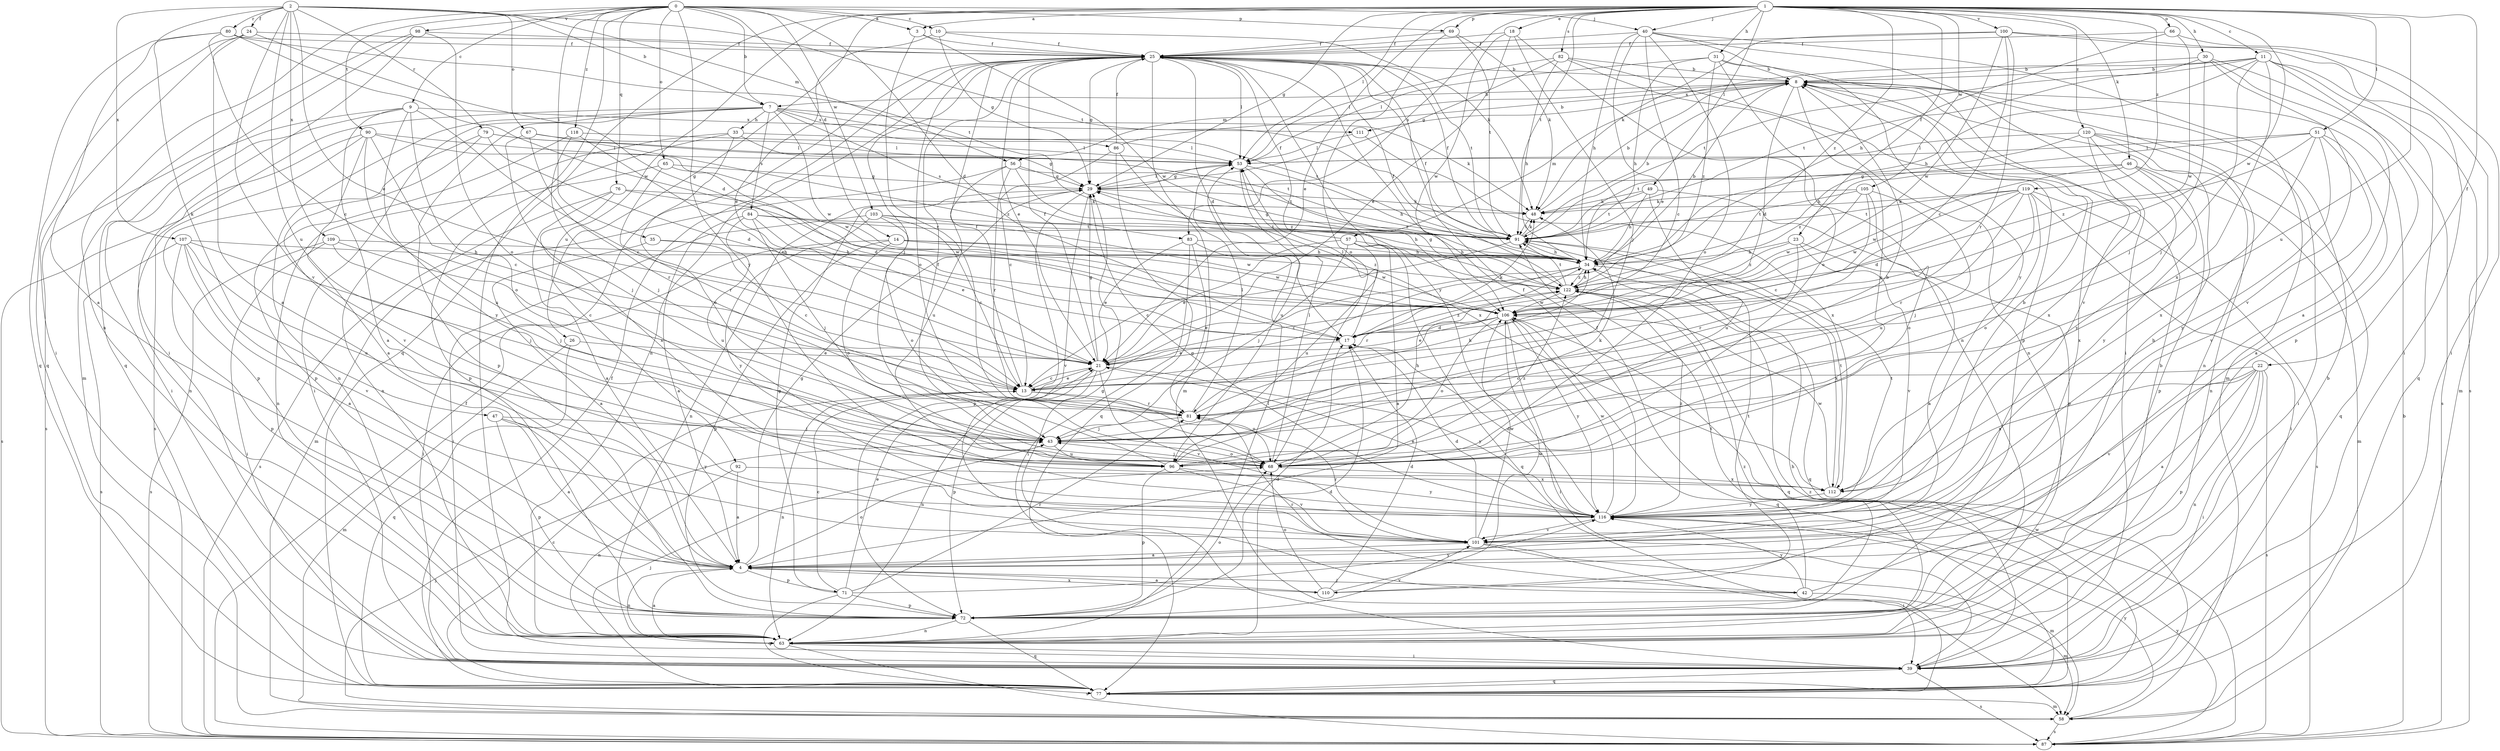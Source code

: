 strict digraph  {
0;
1;
2;
3;
4;
7;
8;
9;
10;
11;
13;
14;
17;
18;
21;
22;
23;
24;
25;
26;
29;
30;
31;
33;
34;
35;
39;
40;
42;
43;
46;
47;
48;
49;
51;
53;
56;
57;
58;
63;
65;
66;
67;
68;
69;
71;
72;
76;
77;
79;
80;
81;
82;
83;
84;
86;
87;
90;
91;
92;
96;
98;
100;
101;
103;
105;
106;
107;
109;
110;
111;
112;
116;
118;
119;
120;
122;
0 -> 3  [label=a];
0 -> 7  [label=b];
0 -> 9  [label=c];
0 -> 10  [label=c];
0 -> 14  [label=d];
0 -> 17  [label=d];
0 -> 35  [label=i];
0 -> 39  [label=i];
0 -> 40  [label=j];
0 -> 63  [label=n];
0 -> 65  [label=o];
0 -> 69  [label=p];
0 -> 76  [label=q];
0 -> 90  [label=t];
0 -> 98  [label=v];
0 -> 103  [label=w];
0 -> 116  [label=y];
0 -> 118  [label=z];
1 -> 3  [label=a];
1 -> 11  [label=c];
1 -> 18  [label=e];
1 -> 21  [label=e];
1 -> 22  [label=f];
1 -> 23  [label=f];
1 -> 26  [label=g];
1 -> 29  [label=g];
1 -> 30  [label=h];
1 -> 31  [label=h];
1 -> 40  [label=j];
1 -> 46  [label=k];
1 -> 49  [label=l];
1 -> 51  [label=l];
1 -> 53  [label=l];
1 -> 66  [label=o];
1 -> 69  [label=p];
1 -> 77  [label=q];
1 -> 82  [label=s];
1 -> 83  [label=s];
1 -> 91  [label=t];
1 -> 92  [label=u];
1 -> 96  [label=u];
1 -> 100  [label=v];
1 -> 105  [label=w];
1 -> 106  [label=w];
1 -> 119  [label=z];
1 -> 120  [label=z];
1 -> 122  [label=z];
2 -> 7  [label=b];
2 -> 21  [label=e];
2 -> 24  [label=f];
2 -> 47  [label=k];
2 -> 56  [label=m];
2 -> 67  [label=o];
2 -> 79  [label=r];
2 -> 80  [label=r];
2 -> 91  [label=t];
2 -> 96  [label=u];
2 -> 101  [label=v];
2 -> 107  [label=x];
2 -> 109  [label=x];
3 -> 25  [label=f];
3 -> 81  [label=r];
3 -> 106  [label=w];
4 -> 29  [label=g];
4 -> 42  [label=j];
4 -> 63  [label=n];
4 -> 68  [label=o];
4 -> 71  [label=p];
4 -> 110  [label=x];
7 -> 33  [label=h];
7 -> 39  [label=i];
7 -> 48  [label=k];
7 -> 63  [label=n];
7 -> 72  [label=p];
7 -> 83  [label=s];
7 -> 84  [label=s];
7 -> 86  [label=s];
7 -> 87  [label=s];
7 -> 91  [label=t];
7 -> 106  [label=w];
8 -> 7  [label=b];
8 -> 17  [label=d];
8 -> 56  [label=m];
8 -> 57  [label=m];
8 -> 63  [label=n];
8 -> 68  [label=o];
8 -> 110  [label=x];
9 -> 4  [label=a];
9 -> 13  [label=c];
9 -> 39  [label=i];
9 -> 68  [label=o];
9 -> 87  [label=s];
9 -> 111  [label=x];
9 -> 116  [label=y];
10 -> 21  [label=e];
10 -> 25  [label=f];
10 -> 29  [label=g];
10 -> 48  [label=k];
11 -> 8  [label=b];
11 -> 34  [label=h];
11 -> 43  [label=j];
11 -> 58  [label=m];
11 -> 72  [label=p];
11 -> 77  [label=q];
11 -> 91  [label=t];
11 -> 111  [label=x];
11 -> 112  [label=x];
13 -> 21  [label=e];
13 -> 25  [label=f];
13 -> 63  [label=n];
13 -> 68  [label=o];
13 -> 81  [label=r];
14 -> 34  [label=h];
14 -> 39  [label=i];
14 -> 68  [label=o];
14 -> 72  [label=p];
14 -> 106  [label=w];
14 -> 122  [label=z];
17 -> 21  [label=e];
17 -> 48  [label=k];
17 -> 53  [label=l];
17 -> 122  [label=z];
18 -> 21  [label=e];
18 -> 25  [label=f];
18 -> 43  [label=j];
18 -> 63  [label=n];
18 -> 106  [label=w];
21 -> 13  [label=c];
21 -> 25  [label=f];
21 -> 29  [label=g];
21 -> 63  [label=n];
21 -> 72  [label=p];
21 -> 101  [label=v];
21 -> 116  [label=y];
21 -> 122  [label=z];
22 -> 4  [label=a];
22 -> 13  [label=c];
22 -> 39  [label=i];
22 -> 63  [label=n];
22 -> 72  [label=p];
22 -> 87  [label=s];
22 -> 101  [label=v];
22 -> 112  [label=x];
23 -> 4  [label=a];
23 -> 34  [label=h];
23 -> 81  [label=r];
23 -> 101  [label=v];
23 -> 122  [label=z];
24 -> 4  [label=a];
24 -> 17  [label=d];
24 -> 25  [label=f];
24 -> 39  [label=i];
24 -> 77  [label=q];
25 -> 8  [label=b];
25 -> 17  [label=d];
25 -> 21  [label=e];
25 -> 29  [label=g];
25 -> 43  [label=j];
25 -> 53  [label=l];
25 -> 58  [label=m];
25 -> 63  [label=n];
25 -> 68  [label=o];
25 -> 91  [label=t];
25 -> 116  [label=y];
26 -> 21  [label=e];
26 -> 58  [label=m];
26 -> 77  [label=q];
29 -> 48  [label=k];
29 -> 53  [label=l];
29 -> 63  [label=n];
29 -> 72  [label=p];
29 -> 101  [label=v];
30 -> 4  [label=a];
30 -> 8  [label=b];
30 -> 43  [label=j];
30 -> 87  [label=s];
30 -> 91  [label=t];
30 -> 101  [label=v];
31 -> 8  [label=b];
31 -> 34  [label=h];
31 -> 53  [label=l];
31 -> 68  [label=o];
31 -> 101  [label=v];
31 -> 122  [label=z];
33 -> 53  [label=l];
33 -> 63  [label=n];
33 -> 68  [label=o];
33 -> 72  [label=p];
33 -> 91  [label=t];
34 -> 8  [label=b];
34 -> 13  [label=c];
34 -> 25  [label=f];
34 -> 77  [label=q];
34 -> 81  [label=r];
34 -> 112  [label=x];
34 -> 122  [label=z];
35 -> 4  [label=a];
35 -> 13  [label=c];
35 -> 34  [label=h];
39 -> 8  [label=b];
39 -> 34  [label=h];
39 -> 77  [label=q];
39 -> 87  [label=s];
40 -> 13  [label=c];
40 -> 21  [label=e];
40 -> 25  [label=f];
40 -> 34  [label=h];
40 -> 39  [label=i];
40 -> 58  [label=m];
40 -> 68  [label=o];
40 -> 116  [label=y];
42 -> 8  [label=b];
42 -> 25  [label=f];
42 -> 29  [label=g];
42 -> 58  [label=m];
42 -> 81  [label=r];
42 -> 116  [label=y];
43 -> 68  [label=o];
43 -> 96  [label=u];
46 -> 29  [label=g];
46 -> 58  [label=m];
46 -> 72  [label=p];
46 -> 106  [label=w];
46 -> 116  [label=y];
46 -> 122  [label=z];
47 -> 4  [label=a];
47 -> 43  [label=j];
47 -> 72  [label=p];
47 -> 116  [label=y];
48 -> 8  [label=b];
48 -> 91  [label=t];
49 -> 34  [label=h];
49 -> 48  [label=k];
49 -> 72  [label=p];
49 -> 91  [label=t];
49 -> 96  [label=u];
51 -> 4  [label=a];
51 -> 34  [label=h];
51 -> 53  [label=l];
51 -> 101  [label=v];
51 -> 112  [label=x];
51 -> 116  [label=y];
51 -> 122  [label=z];
53 -> 29  [label=g];
53 -> 34  [label=h];
53 -> 96  [label=u];
53 -> 122  [label=z];
56 -> 29  [label=g];
56 -> 58  [label=m];
56 -> 81  [label=r];
56 -> 91  [label=t];
56 -> 96  [label=u];
56 -> 122  [label=z];
57 -> 4  [label=a];
57 -> 21  [label=e];
57 -> 25  [label=f];
57 -> 34  [label=h];
57 -> 43  [label=j];
57 -> 77  [label=q];
57 -> 96  [label=u];
58 -> 43  [label=j];
58 -> 87  [label=s];
58 -> 116  [label=y];
63 -> 4  [label=a];
63 -> 8  [label=b];
63 -> 17  [label=d];
63 -> 39  [label=i];
63 -> 53  [label=l];
63 -> 87  [label=s];
63 -> 122  [label=z];
65 -> 17  [label=d];
65 -> 29  [label=g];
65 -> 63  [label=n];
65 -> 81  [label=r];
66 -> 25  [label=f];
66 -> 34  [label=h];
66 -> 39  [label=i];
66 -> 106  [label=w];
67 -> 43  [label=j];
67 -> 53  [label=l];
67 -> 81  [label=r];
67 -> 122  [label=z];
68 -> 34  [label=h];
68 -> 43  [label=j];
68 -> 53  [label=l];
68 -> 112  [label=x];
68 -> 122  [label=z];
69 -> 25  [label=f];
69 -> 48  [label=k];
69 -> 68  [label=o];
69 -> 91  [label=t];
71 -> 13  [label=c];
71 -> 21  [label=e];
71 -> 29  [label=g];
71 -> 72  [label=p];
71 -> 77  [label=q];
71 -> 81  [label=r];
71 -> 116  [label=y];
72 -> 17  [label=d];
72 -> 63  [label=n];
72 -> 68  [label=o];
72 -> 77  [label=q];
72 -> 91  [label=t];
72 -> 101  [label=v];
76 -> 4  [label=a];
76 -> 48  [label=k];
76 -> 87  [label=s];
76 -> 106  [label=w];
76 -> 112  [label=x];
77 -> 13  [label=c];
77 -> 25  [label=f];
77 -> 43  [label=j];
77 -> 58  [label=m];
77 -> 122  [label=z];
79 -> 17  [label=d];
79 -> 29  [label=g];
79 -> 53  [label=l];
79 -> 72  [label=p];
79 -> 101  [label=v];
80 -> 4  [label=a];
80 -> 13  [label=c];
80 -> 25  [label=f];
80 -> 77  [label=q];
80 -> 91  [label=t];
80 -> 106  [label=w];
81 -> 34  [label=h];
81 -> 43  [label=j];
81 -> 53  [label=l];
82 -> 8  [label=b];
82 -> 29  [label=g];
82 -> 34  [label=h];
82 -> 53  [label=l];
82 -> 63  [label=n];
82 -> 72  [label=p];
83 -> 21  [label=e];
83 -> 34  [label=h];
83 -> 39  [label=i];
83 -> 81  [label=r];
83 -> 106  [label=w];
84 -> 4  [label=a];
84 -> 21  [label=e];
84 -> 34  [label=h];
84 -> 43  [label=j];
84 -> 91  [label=t];
84 -> 96  [label=u];
86 -> 8  [label=b];
86 -> 13  [label=c];
86 -> 25  [label=f];
86 -> 77  [label=q];
86 -> 112  [label=x];
87 -> 8  [label=b];
87 -> 25  [label=f];
87 -> 106  [label=w];
87 -> 116  [label=y];
90 -> 4  [label=a];
90 -> 13  [label=c];
90 -> 53  [label=l];
90 -> 63  [label=n];
90 -> 87  [label=s];
90 -> 96  [label=u];
90 -> 106  [label=w];
91 -> 8  [label=b];
91 -> 13  [label=c];
91 -> 25  [label=f];
91 -> 29  [label=g];
91 -> 34  [label=h];
91 -> 48  [label=k];
92 -> 4  [label=a];
92 -> 63  [label=n];
92 -> 112  [label=x];
96 -> 8  [label=b];
96 -> 25  [label=f];
96 -> 48  [label=k];
96 -> 72  [label=p];
96 -> 101  [label=v];
96 -> 116  [label=y];
98 -> 25  [label=f];
98 -> 39  [label=i];
98 -> 58  [label=m];
98 -> 68  [label=o];
98 -> 77  [label=q];
100 -> 13  [label=c];
100 -> 25  [label=f];
100 -> 39  [label=i];
100 -> 48  [label=k];
100 -> 81  [label=r];
100 -> 87  [label=s];
100 -> 106  [label=w];
101 -> 4  [label=a];
101 -> 17  [label=d];
101 -> 39  [label=i];
101 -> 58  [label=m];
101 -> 81  [label=r];
101 -> 106  [label=w];
103 -> 13  [label=c];
103 -> 39  [label=i];
103 -> 68  [label=o];
103 -> 91  [label=t];
103 -> 106  [label=w];
103 -> 116  [label=y];
105 -> 13  [label=c];
105 -> 48  [label=k];
105 -> 68  [label=o];
105 -> 91  [label=t];
105 -> 96  [label=u];
105 -> 106  [label=w];
106 -> 17  [label=d];
106 -> 21  [label=e];
106 -> 39  [label=i];
106 -> 68  [label=o];
106 -> 77  [label=q];
106 -> 116  [label=y];
107 -> 4  [label=a];
107 -> 34  [label=h];
107 -> 43  [label=j];
107 -> 72  [label=p];
107 -> 87  [label=s];
107 -> 96  [label=u];
107 -> 101  [label=v];
109 -> 13  [label=c];
109 -> 34  [label=h];
109 -> 39  [label=i];
109 -> 43  [label=j];
109 -> 87  [label=s];
110 -> 4  [label=a];
110 -> 17  [label=d];
110 -> 68  [label=o];
110 -> 91  [label=t];
110 -> 106  [label=w];
111 -> 53  [label=l];
111 -> 112  [label=x];
112 -> 91  [label=t];
112 -> 106  [label=w];
112 -> 116  [label=y];
116 -> 8  [label=b];
116 -> 17  [label=d];
116 -> 21  [label=e];
116 -> 25  [label=f];
116 -> 29  [label=g];
116 -> 91  [label=t];
116 -> 101  [label=v];
116 -> 106  [label=w];
116 -> 122  [label=z];
118 -> 21  [label=e];
118 -> 43  [label=j];
118 -> 53  [label=l];
118 -> 72  [label=p];
119 -> 17  [label=d];
119 -> 39  [label=i];
119 -> 43  [label=j];
119 -> 48  [label=k];
119 -> 68  [label=o];
119 -> 81  [label=r];
119 -> 87  [label=s];
119 -> 91  [label=t];
119 -> 106  [label=w];
120 -> 39  [label=i];
120 -> 53  [label=l];
120 -> 63  [label=n];
120 -> 77  [label=q];
120 -> 91  [label=t];
120 -> 112  [label=x];
120 -> 116  [label=y];
122 -> 25  [label=f];
122 -> 29  [label=g];
122 -> 34  [label=h];
122 -> 77  [label=q];
122 -> 91  [label=t];
122 -> 106  [label=w];
}
